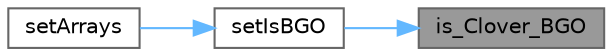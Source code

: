 digraph "is_Clover_BGO"
{
 // LATEX_PDF_SIZE
  bgcolor="transparent";
  edge [fontname=Helvetica,fontsize=10,labelfontname=Helvetica,labelfontsize=10];
  node [fontname=Helvetica,fontsize=10,shape=box,height=0.2,width=0.4];
  rankdir="RL";
  Node1 [id="Node000001",label="is_Clover_BGO",height=0.2,width=0.4,color="gray40", fillcolor="grey60", style="filled", fontcolor="black",tooltip=" "];
  Node1 -> Node2 [id="edge1_Node000001_Node000002",dir="back",color="steelblue1",style="solid",tooltip=" "];
  Node2 [id="Node000002",label="setIsBGO",height=0.2,width=0.4,color="grey40", fillcolor="white", style="filled",URL="$utils_8hpp.html#a8c56035086548e2593a65d631932d87b",tooltip=" "];
  Node2 -> Node3 [id="edge2_Node000002_Node000003",dir="back",color="steelblue1",style="solid",tooltip=" "];
  Node3 [id="Node000003",label="setArrays",height=0.2,width=0.4,color="grey40", fillcolor="white", style="filled",URL="$utils_8hpp.html#a71db5da3a28ad66a42c733305b6df5ec",tooltip=" "];
}
